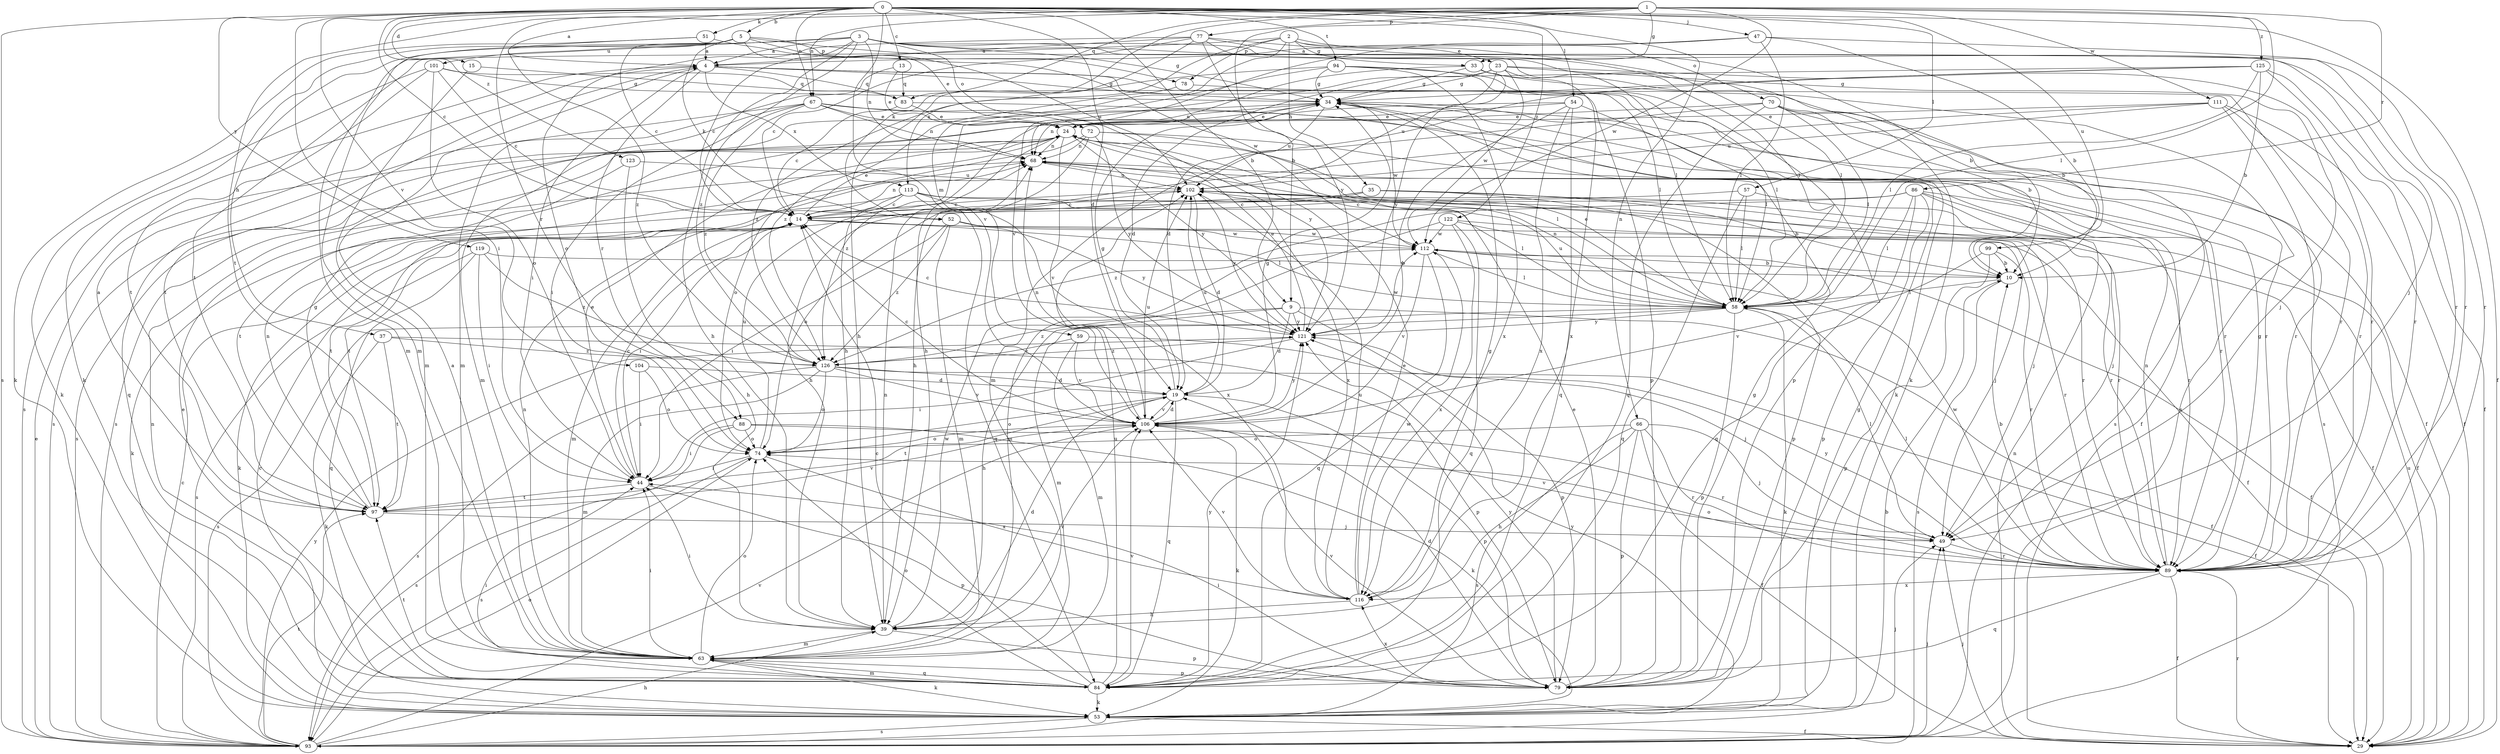strict digraph  {
0;
1;
2;
3;
4;
5;
9;
10;
13;
14;
15;
19;
23;
24;
29;
33;
34;
35;
37;
39;
44;
47;
49;
51;
52;
53;
54;
57;
58;
59;
63;
66;
67;
68;
70;
72;
74;
77;
78;
79;
83;
84;
86;
88;
89;
93;
94;
97;
99;
101;
102;
104;
106;
111;
112;
113;
116;
119;
121;
122;
123;
125;
126;
0 -> 4  [label=a];
0 -> 5  [label=b];
0 -> 9  [label=b];
0 -> 13  [label=c];
0 -> 14  [label=c];
0 -> 15  [label=d];
0 -> 19  [label=d];
0 -> 29  [label=f];
0 -> 44  [label=i];
0 -> 47  [label=j];
0 -> 51  [label=k];
0 -> 54  [label=l];
0 -> 57  [label=l];
0 -> 66  [label=n];
0 -> 67  [label=n];
0 -> 93  [label=s];
0 -> 94  [label=t];
0 -> 99  [label=u];
0 -> 104  [label=v];
0 -> 106  [label=v];
0 -> 119  [label=y];
0 -> 122  [label=z];
0 -> 123  [label=z];
1 -> 9  [label=b];
1 -> 33  [label=g];
1 -> 52  [label=k];
1 -> 58  [label=l];
1 -> 67  [label=n];
1 -> 77  [label=p];
1 -> 83  [label=q];
1 -> 86  [label=r];
1 -> 88  [label=r];
1 -> 97  [label=t];
1 -> 111  [label=w];
1 -> 112  [label=w];
1 -> 125  [label=z];
2 -> 23  [label=e];
2 -> 33  [label=g];
2 -> 35  [label=h];
2 -> 58  [label=l];
2 -> 59  [label=m];
2 -> 70  [label=o];
2 -> 78  [label=p];
2 -> 97  [label=t];
2 -> 113  [label=x];
3 -> 4  [label=a];
3 -> 10  [label=b];
3 -> 14  [label=c];
3 -> 34  [label=g];
3 -> 37  [label=h];
3 -> 39  [label=h];
3 -> 49  [label=j];
3 -> 58  [label=l];
3 -> 63  [label=m];
3 -> 68  [label=n];
3 -> 72  [label=o];
3 -> 126  [label=z];
4 -> 34  [label=g];
4 -> 44  [label=i];
4 -> 58  [label=l];
4 -> 83  [label=q];
4 -> 88  [label=r];
4 -> 89  [label=r];
4 -> 93  [label=s];
4 -> 97  [label=t];
4 -> 113  [label=x];
5 -> 14  [label=c];
5 -> 24  [label=e];
5 -> 52  [label=k];
5 -> 53  [label=k];
5 -> 63  [label=m];
5 -> 78  [label=p];
5 -> 89  [label=r];
5 -> 101  [label=u];
5 -> 102  [label=u];
9 -> 19  [label=d];
9 -> 29  [label=f];
9 -> 39  [label=h];
9 -> 79  [label=p];
9 -> 121  [label=y];
9 -> 126  [label=z];
10 -> 58  [label=l];
10 -> 93  [label=s];
13 -> 24  [label=e];
13 -> 63  [label=m];
13 -> 83  [label=q];
14 -> 24  [label=e];
14 -> 29  [label=f];
14 -> 44  [label=i];
14 -> 53  [label=k];
14 -> 58  [label=l];
14 -> 63  [label=m];
14 -> 68  [label=n];
14 -> 112  [label=w];
15 -> 63  [label=m];
15 -> 83  [label=q];
19 -> 34  [label=g];
19 -> 74  [label=o];
19 -> 79  [label=p];
19 -> 84  [label=q];
19 -> 97  [label=t];
19 -> 102  [label=u];
19 -> 106  [label=v];
23 -> 19  [label=d];
23 -> 34  [label=g];
23 -> 49  [label=j];
23 -> 89  [label=r];
23 -> 102  [label=u];
23 -> 112  [label=w];
23 -> 116  [label=x];
24 -> 68  [label=n];
24 -> 93  [label=s];
24 -> 106  [label=v];
24 -> 121  [label=y];
24 -> 126  [label=z];
29 -> 49  [label=j];
29 -> 68  [label=n];
29 -> 89  [label=r];
29 -> 102  [label=u];
33 -> 10  [label=b];
33 -> 34  [label=g];
33 -> 68  [label=n];
33 -> 93  [label=s];
33 -> 121  [label=y];
34 -> 24  [label=e];
34 -> 29  [label=f];
34 -> 68  [label=n];
34 -> 89  [label=r];
34 -> 93  [label=s];
34 -> 102  [label=u];
34 -> 112  [label=w];
35 -> 10  [label=b];
35 -> 14  [label=c];
35 -> 74  [label=o];
35 -> 79  [label=p];
35 -> 89  [label=r];
35 -> 97  [label=t];
37 -> 53  [label=k];
37 -> 79  [label=p];
37 -> 97  [label=t];
37 -> 126  [label=z];
39 -> 19  [label=d];
39 -> 44  [label=i];
39 -> 63  [label=m];
39 -> 68  [label=n];
39 -> 79  [label=p];
39 -> 106  [label=v];
39 -> 112  [label=w];
44 -> 14  [label=c];
44 -> 24  [label=e];
44 -> 79  [label=p];
44 -> 97  [label=t];
47 -> 4  [label=a];
47 -> 10  [label=b];
47 -> 58  [label=l];
47 -> 89  [label=r];
47 -> 106  [label=v];
49 -> 58  [label=l];
49 -> 89  [label=r];
49 -> 106  [label=v];
51 -> 4  [label=a];
51 -> 53  [label=k];
51 -> 112  [label=w];
51 -> 126  [label=z];
52 -> 44  [label=i];
52 -> 63  [label=m];
52 -> 112  [label=w];
52 -> 121  [label=y];
52 -> 126  [label=z];
53 -> 14  [label=c];
53 -> 29  [label=f];
53 -> 34  [label=g];
53 -> 49  [label=j];
53 -> 93  [label=s];
53 -> 121  [label=y];
54 -> 24  [label=e];
54 -> 58  [label=l];
54 -> 84  [label=q];
54 -> 93  [label=s];
54 -> 106  [label=v];
54 -> 116  [label=x];
57 -> 14  [label=c];
57 -> 58  [label=l];
57 -> 84  [label=q];
57 -> 89  [label=r];
58 -> 24  [label=e];
58 -> 53  [label=k];
58 -> 63  [label=m];
58 -> 68  [label=n];
58 -> 79  [label=p];
58 -> 93  [label=s];
58 -> 102  [label=u];
58 -> 121  [label=y];
59 -> 49  [label=j];
59 -> 63  [label=m];
59 -> 106  [label=v];
59 -> 126  [label=z];
63 -> 4  [label=a];
63 -> 44  [label=i];
63 -> 53  [label=k];
63 -> 68  [label=n];
63 -> 74  [label=o];
63 -> 79  [label=p];
63 -> 84  [label=q];
66 -> 29  [label=f];
66 -> 39  [label=h];
66 -> 49  [label=j];
66 -> 74  [label=o];
66 -> 79  [label=p];
66 -> 89  [label=r];
66 -> 93  [label=s];
67 -> 24  [label=e];
67 -> 44  [label=i];
67 -> 63  [label=m];
67 -> 68  [label=n];
67 -> 84  [label=q];
67 -> 89  [label=r];
67 -> 121  [label=y];
67 -> 126  [label=z];
68 -> 102  [label=u];
68 -> 116  [label=x];
70 -> 10  [label=b];
70 -> 24  [label=e];
70 -> 58  [label=l];
70 -> 63  [label=m];
70 -> 84  [label=q];
70 -> 89  [label=r];
70 -> 93  [label=s];
72 -> 39  [label=h];
72 -> 58  [label=l];
72 -> 68  [label=n];
72 -> 74  [label=o];
72 -> 89  [label=r];
72 -> 121  [label=y];
74 -> 44  [label=i];
74 -> 93  [label=s];
74 -> 102  [label=u];
74 -> 116  [label=x];
77 -> 4  [label=a];
77 -> 14  [label=c];
77 -> 39  [label=h];
77 -> 53  [label=k];
77 -> 58  [label=l];
77 -> 74  [label=o];
77 -> 89  [label=r];
77 -> 121  [label=y];
78 -> 53  [label=k];
78 -> 126  [label=z];
79 -> 19  [label=d];
79 -> 24  [label=e];
79 -> 34  [label=g];
79 -> 44  [label=i];
79 -> 106  [label=v];
79 -> 116  [label=x];
79 -> 121  [label=y];
83 -> 14  [label=c];
83 -> 24  [label=e];
83 -> 29  [label=f];
84 -> 14  [label=c];
84 -> 24  [label=e];
84 -> 44  [label=i];
84 -> 53  [label=k];
84 -> 63  [label=m];
84 -> 68  [label=n];
84 -> 74  [label=o];
84 -> 97  [label=t];
84 -> 102  [label=u];
84 -> 106  [label=v];
84 -> 121  [label=y];
86 -> 14  [label=c];
86 -> 29  [label=f];
86 -> 49  [label=j];
86 -> 58  [label=l];
86 -> 79  [label=p];
86 -> 84  [label=q];
86 -> 89  [label=r];
86 -> 126  [label=z];
88 -> 44  [label=i];
88 -> 53  [label=k];
88 -> 74  [label=o];
88 -> 89  [label=r];
88 -> 93  [label=s];
89 -> 10  [label=b];
89 -> 29  [label=f];
89 -> 34  [label=g];
89 -> 58  [label=l];
89 -> 68  [label=n];
89 -> 74  [label=o];
89 -> 84  [label=q];
89 -> 112  [label=w];
89 -> 116  [label=x];
89 -> 121  [label=y];
93 -> 10  [label=b];
93 -> 14  [label=c];
93 -> 24  [label=e];
93 -> 39  [label=h];
93 -> 49  [label=j];
93 -> 74  [label=o];
93 -> 97  [label=t];
93 -> 106  [label=v];
93 -> 121  [label=y];
94 -> 34  [label=g];
94 -> 39  [label=h];
94 -> 58  [label=l];
94 -> 79  [label=p];
94 -> 116  [label=x];
94 -> 126  [label=z];
97 -> 4  [label=a];
97 -> 34  [label=g];
97 -> 49  [label=j];
97 -> 68  [label=n];
97 -> 106  [label=v];
99 -> 10  [label=b];
99 -> 79  [label=p];
99 -> 89  [label=r];
99 -> 106  [label=v];
101 -> 14  [label=c];
101 -> 34  [label=g];
101 -> 53  [label=k];
101 -> 74  [label=o];
101 -> 79  [label=p];
101 -> 97  [label=t];
102 -> 14  [label=c];
102 -> 19  [label=d];
102 -> 49  [label=j];
102 -> 89  [label=r];
102 -> 121  [label=y];
104 -> 19  [label=d];
104 -> 44  [label=i];
104 -> 74  [label=o];
106 -> 14  [label=c];
106 -> 19  [label=d];
106 -> 34  [label=g];
106 -> 53  [label=k];
106 -> 68  [label=n];
106 -> 74  [label=o];
106 -> 102  [label=u];
106 -> 121  [label=y];
111 -> 24  [label=e];
111 -> 29  [label=f];
111 -> 39  [label=h];
111 -> 89  [label=r];
111 -> 93  [label=s];
111 -> 102  [label=u];
112 -> 10  [label=b];
112 -> 29  [label=f];
112 -> 58  [label=l];
112 -> 84  [label=q];
112 -> 106  [label=v];
113 -> 14  [label=c];
113 -> 29  [label=f];
113 -> 53  [label=k];
113 -> 58  [label=l];
113 -> 84  [label=q];
113 -> 97  [label=t];
113 -> 116  [label=x];
116 -> 24  [label=e];
116 -> 34  [label=g];
116 -> 39  [label=h];
116 -> 102  [label=u];
116 -> 106  [label=v];
116 -> 112  [label=w];
119 -> 10  [label=b];
119 -> 44  [label=i];
119 -> 84  [label=q];
119 -> 93  [label=s];
119 -> 126  [label=z];
121 -> 14  [label=c];
121 -> 24  [label=e];
121 -> 44  [label=i];
121 -> 112  [label=w];
121 -> 126  [label=z];
122 -> 49  [label=j];
122 -> 63  [label=m];
122 -> 84  [label=q];
122 -> 89  [label=r];
122 -> 112  [label=w];
122 -> 116  [label=x];
123 -> 39  [label=h];
123 -> 97  [label=t];
123 -> 102  [label=u];
125 -> 10  [label=b];
125 -> 19  [label=d];
125 -> 29  [label=f];
125 -> 34  [label=g];
125 -> 39  [label=h];
125 -> 58  [label=l];
125 -> 89  [label=r];
126 -> 19  [label=d];
126 -> 29  [label=f];
126 -> 63  [label=m];
126 -> 74  [label=o];
126 -> 93  [label=s];
126 -> 106  [label=v];
}
